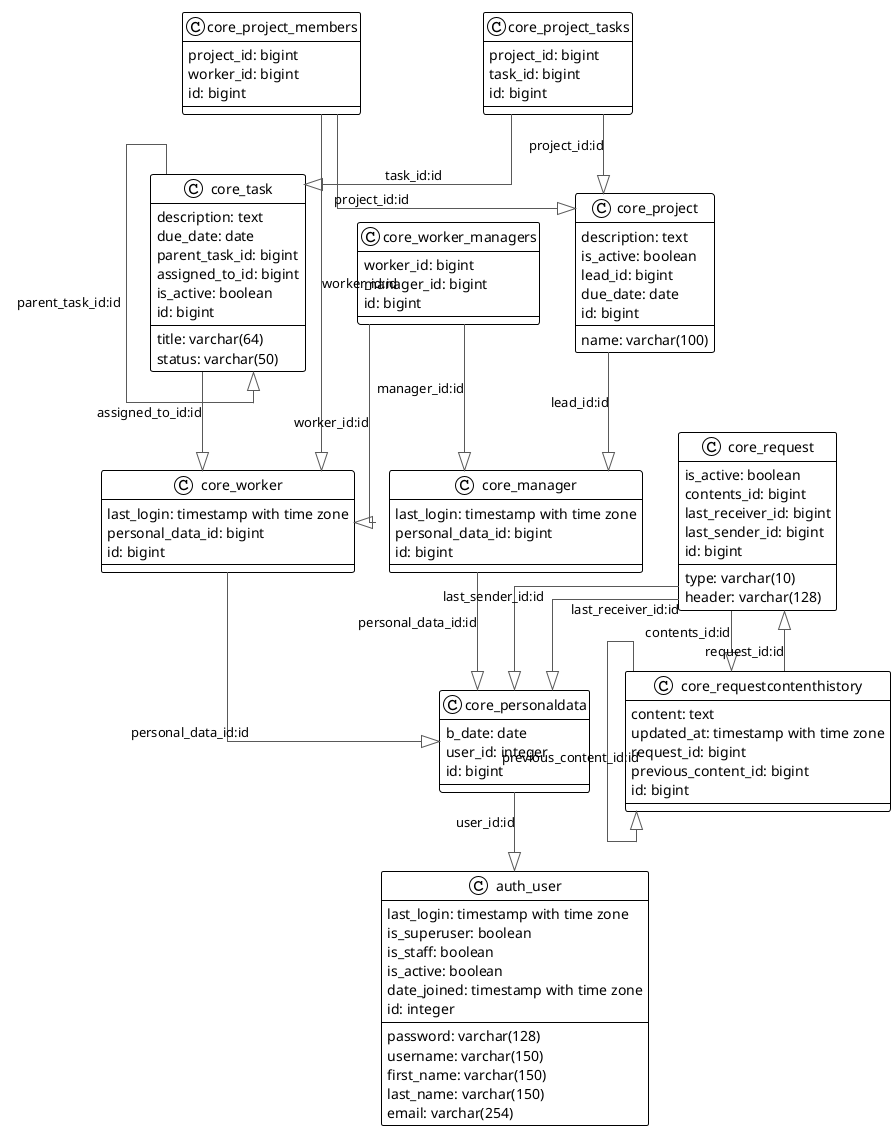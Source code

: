 @startuml

!theme plain
top to bottom direction
skinparam linetype ortho

class auth_user {
   password: varchar(128)
   last_login: timestamp with time zone
   is_superuser: boolean
   username: varchar(150)
   first_name: varchar(150)
   last_name: varchar(150)
   email: varchar(254)
   is_staff: boolean
   is_active: boolean
   date_joined: timestamp with time zone
   id: integer
}
class core_manager {
   last_login: timestamp with time zone
   personal_data_id: bigint
   id: bigint
}
class core_personaldata {
   b_date: date
   user_id: integer
   id: bigint
}
class core_project {
   name: varchar(100)
   description: text
   is_active: boolean
   lead_id: bigint
   due_date: date
   id: bigint
}
class core_project_members {
   project_id: bigint
   worker_id: bigint
   id: bigint
}
class core_project_tasks {
   project_id: bigint
   task_id: bigint
   id: bigint
}
class core_request {
   type: varchar(10)
   header: varchar(128)
   is_active: boolean
   contents_id: bigint
   last_receiver_id: bigint
   last_sender_id: bigint
   id: bigint
}
class core_requestcontenthistory {
   content: text
   updated_at: timestamp with time zone
   request_id: bigint
   previous_content_id: bigint
   id: bigint
}
class core_task {
   title: varchar(64)
   description: text
   due_date: date
   status: varchar(50)
   parent_task_id: bigint
   assigned_to_id: bigint
   is_active: boolean
   id: bigint
}
class core_worker {
   last_login: timestamp with time zone
   personal_data_id: bigint
   id: bigint
}
class core_worker_managers {
   worker_id: bigint
   manager_id: bigint
   id: bigint
}

core_manager                -[#595959,plain]-^  core_personaldata          : "personal_data_id:id"
core_personaldata           -[#595959,plain]-^  auth_user                  : "user_id:id"
core_project                -[#595959,plain]-^  core_manager               : "lead_id:id"
core_project_members        -[#595959,plain]-^  core_project               : "project_id:id"
core_project_members        -[#595959,plain]-^  core_worker                : "worker_id:id"
core_project_tasks          -[#595959,plain]-^  core_project               : "project_id:id"
core_project_tasks          -[#595959,plain]-^  core_task                  : "task_id:id"
core_request                -[#595959,plain]-^  core_personaldata          : "last_sender_id:id"
core_request                -[#595959,plain]-^  core_personaldata          : "last_receiver_id:id"
core_request                -[#595959,plain]-^  core_requestcontenthistory : "contents_id:id"
core_requestcontenthistory  -[#595959,plain]-^  core_request               : "request_id:id"
core_requestcontenthistory  -[#595959,plain]-^  core_requestcontenthistory : "previous_content_id:id"
core_task                   -[#595959,plain]-^  core_task                  : "parent_task_id:id"
core_task                   -[#595959,plain]-^  core_worker                : "assigned_to_id:id"
core_worker                 -[#595959,plain]-^  core_personaldata          : "personal_data_id:id"
core_worker_managers        -[#595959,plain]-^  core_manager               : "manager_id:id"
core_worker_managers        -[#595959,plain]-^  core_worker                : "worker_id:id"
@enduml
